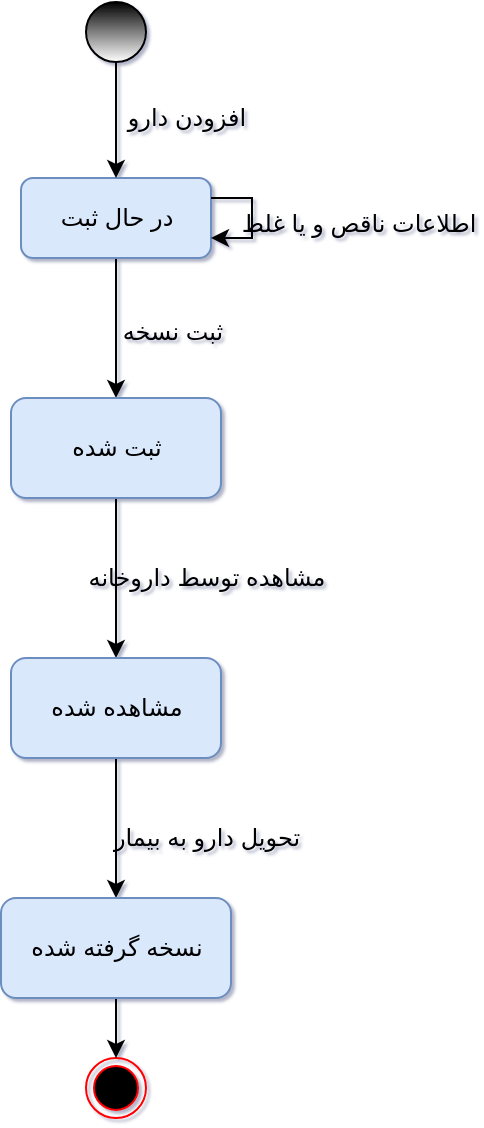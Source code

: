 <mxfile version="12.4.2" type="github" pages="1"><diagram id="I7qAf7xFz2bYG-ViOgBh" name="Page-1"><mxGraphModel dx="1021" dy="564" grid="1" gridSize="10" guides="1" tooltips="1" connect="1" arrows="1" fold="1" page="1" pageScale="1" pageWidth="850" pageHeight="1100" background="#ffffff" math="0" shadow="1"><root><mxCell id="0"/><mxCell id="1" parent="0"/><mxCell id="O0Z2buPFKoRVH343Ewlo-14" style="edgeStyle=orthogonalEdgeStyle;rounded=0;orthogonalLoop=1;jettySize=auto;html=1;entryX=0.5;entryY=0;entryDx=0;entryDy=0;" edge="1" parent="1" source="O0Z2buPFKoRVH343Ewlo-1" target="O0Z2buPFKoRVH343Ewlo-5"><mxGeometry relative="1" as="geometry"/></mxCell><mxCell id="O0Z2buPFKoRVH343Ewlo-1" value="در حال ثبت" style="rounded=1;whiteSpace=wrap;html=1;fillColor=#dae8fc;strokeColor=#6c8ebf;" vertex="1" parent="1"><mxGeometry x="357.5" y="90" width="95" height="40" as="geometry"/></mxCell><mxCell id="O0Z2buPFKoRVH343Ewlo-2" value="" style="ellipse;html=1;shape=endState;fillColor=#000000;strokeColor=#ff0000;" vertex="1" parent="1"><mxGeometry x="390" y="530" width="30" height="30" as="geometry"/></mxCell><mxCell id="O0Z2buPFKoRVH343Ewlo-10" style="edgeStyle=orthogonalEdgeStyle;rounded=0;orthogonalLoop=1;jettySize=auto;html=1;entryX=0.5;entryY=0;entryDx=0;entryDy=0;" edge="1" parent="1" source="O0Z2buPFKoRVH343Ewlo-4" target="O0Z2buPFKoRVH343Ewlo-1"><mxGeometry relative="1" as="geometry"/></mxCell><mxCell id="O0Z2buPFKoRVH343Ewlo-4" value="" style="shape=mxgraph.bpmn.shape;html=1;verticalLabelPosition=bottom;labelBackgroundColor=#ffffff;verticalAlign=top;align=center;perimeter=ellipsePerimeter;outlineConnect=0;outline=standard;symbol=general;strokeColor=#000000;gradientColor=#ffffff;fillColor=#000000;" vertex="1" parent="1"><mxGeometry x="390" y="2" width="30" height="30" as="geometry"/></mxCell><mxCell id="O0Z2buPFKoRVH343Ewlo-18" style="edgeStyle=orthogonalEdgeStyle;rounded=0;orthogonalLoop=1;jettySize=auto;html=1;entryX=0.5;entryY=0;entryDx=0;entryDy=0;" edge="1" parent="1" source="O0Z2buPFKoRVH343Ewlo-5" target="O0Z2buPFKoRVH343Ewlo-6"><mxGeometry relative="1" as="geometry"/></mxCell><mxCell id="O0Z2buPFKoRVH343Ewlo-5" value="ثبت شده" style="rounded=1;whiteSpace=wrap;html=1;fillColor=#dae8fc;strokeColor=#6c8ebf;" vertex="1" parent="1"><mxGeometry x="352.5" y="200" width="105" height="50" as="geometry"/></mxCell><mxCell id="O0Z2buPFKoRVH343Ewlo-20" style="edgeStyle=orthogonalEdgeStyle;rounded=0;orthogonalLoop=1;jettySize=auto;html=1;entryX=0.5;entryY=0;entryDx=0;entryDy=0;" edge="1" parent="1" source="O0Z2buPFKoRVH343Ewlo-6" target="O0Z2buPFKoRVH343Ewlo-7"><mxGeometry relative="1" as="geometry"/></mxCell><mxCell id="O0Z2buPFKoRVH343Ewlo-6" value="مشاهده شده" style="rounded=1;whiteSpace=wrap;html=1;fillColor=#dae8fc;strokeColor=#6c8ebf;" vertex="1" parent="1"><mxGeometry x="352.5" y="330" width="105" height="50" as="geometry"/></mxCell><mxCell id="O0Z2buPFKoRVH343Ewlo-22" style="edgeStyle=orthogonalEdgeStyle;rounded=0;orthogonalLoop=1;jettySize=auto;html=1;entryX=0.5;entryY=0;entryDx=0;entryDy=0;" edge="1" parent="1" source="O0Z2buPFKoRVH343Ewlo-7" target="O0Z2buPFKoRVH343Ewlo-2"><mxGeometry relative="1" as="geometry"/></mxCell><mxCell id="O0Z2buPFKoRVH343Ewlo-7" value="نسخه گرفته شده" style="rounded=1;whiteSpace=wrap;html=1;fillColor=#dae8fc;strokeColor=#6c8ebf;" vertex="1" parent="1"><mxGeometry x="347.5" y="450" width="115" height="50" as="geometry"/></mxCell><mxCell id="O0Z2buPFKoRVH343Ewlo-11" value="افزودن دارو" style="text;html=1;align=center;verticalAlign=middle;resizable=0;points=[];;autosize=1;" vertex="1" parent="1"><mxGeometry x="410" y="50" width="60" height="20" as="geometry"/></mxCell><mxCell id="O0Z2buPFKoRVH343Ewlo-12" style="edgeStyle=orthogonalEdgeStyle;rounded=0;orthogonalLoop=1;jettySize=auto;html=1;entryX=1;entryY=0.75;entryDx=0;entryDy=0;" edge="1" parent="1" source="O0Z2buPFKoRVH343Ewlo-1" target="O0Z2buPFKoRVH343Ewlo-1"><mxGeometry relative="1" as="geometry"><Array as="points"><mxPoint x="473" y="100"/><mxPoint x="473" y="120"/></Array></mxGeometry></mxCell><mxCell id="O0Z2buPFKoRVH343Ewlo-13" value="&lt;div&gt;اطلاعات ناقص و یا غلط&lt;/div&gt;&lt;div&gt;&lt;br&gt;&lt;/div&gt;" style="text;html=1;align=center;verticalAlign=middle;resizable=0;points=[];;autosize=1;" vertex="1" parent="1"><mxGeometry x="471" y="105" width="110" height="30" as="geometry"/></mxCell><mxCell id="O0Z2buPFKoRVH343Ewlo-15" value="ثبت نسخه" style="text;html=1;align=center;verticalAlign=middle;resizable=0;points=[];;autosize=1;" vertex="1" parent="1"><mxGeometry x="407.5" y="157" width="50" height="20" as="geometry"/></mxCell><mxCell id="O0Z2buPFKoRVH343Ewlo-19" value="مشاهده توسط داروخانه" style="text;html=1;align=center;verticalAlign=middle;resizable=0;points=[];;autosize=1;" vertex="1" parent="1"><mxGeometry x="400" y="280" width="100" height="20" as="geometry"/></mxCell><mxCell id="O0Z2buPFKoRVH343Ewlo-21" value="تحویل دارو به بیمار" style="text;html=1;align=center;verticalAlign=middle;resizable=0;points=[];;autosize=1;" vertex="1" parent="1"><mxGeometry x="405" y="410" width="90" height="20" as="geometry"/></mxCell></root></mxGraphModel></diagram></mxfile>